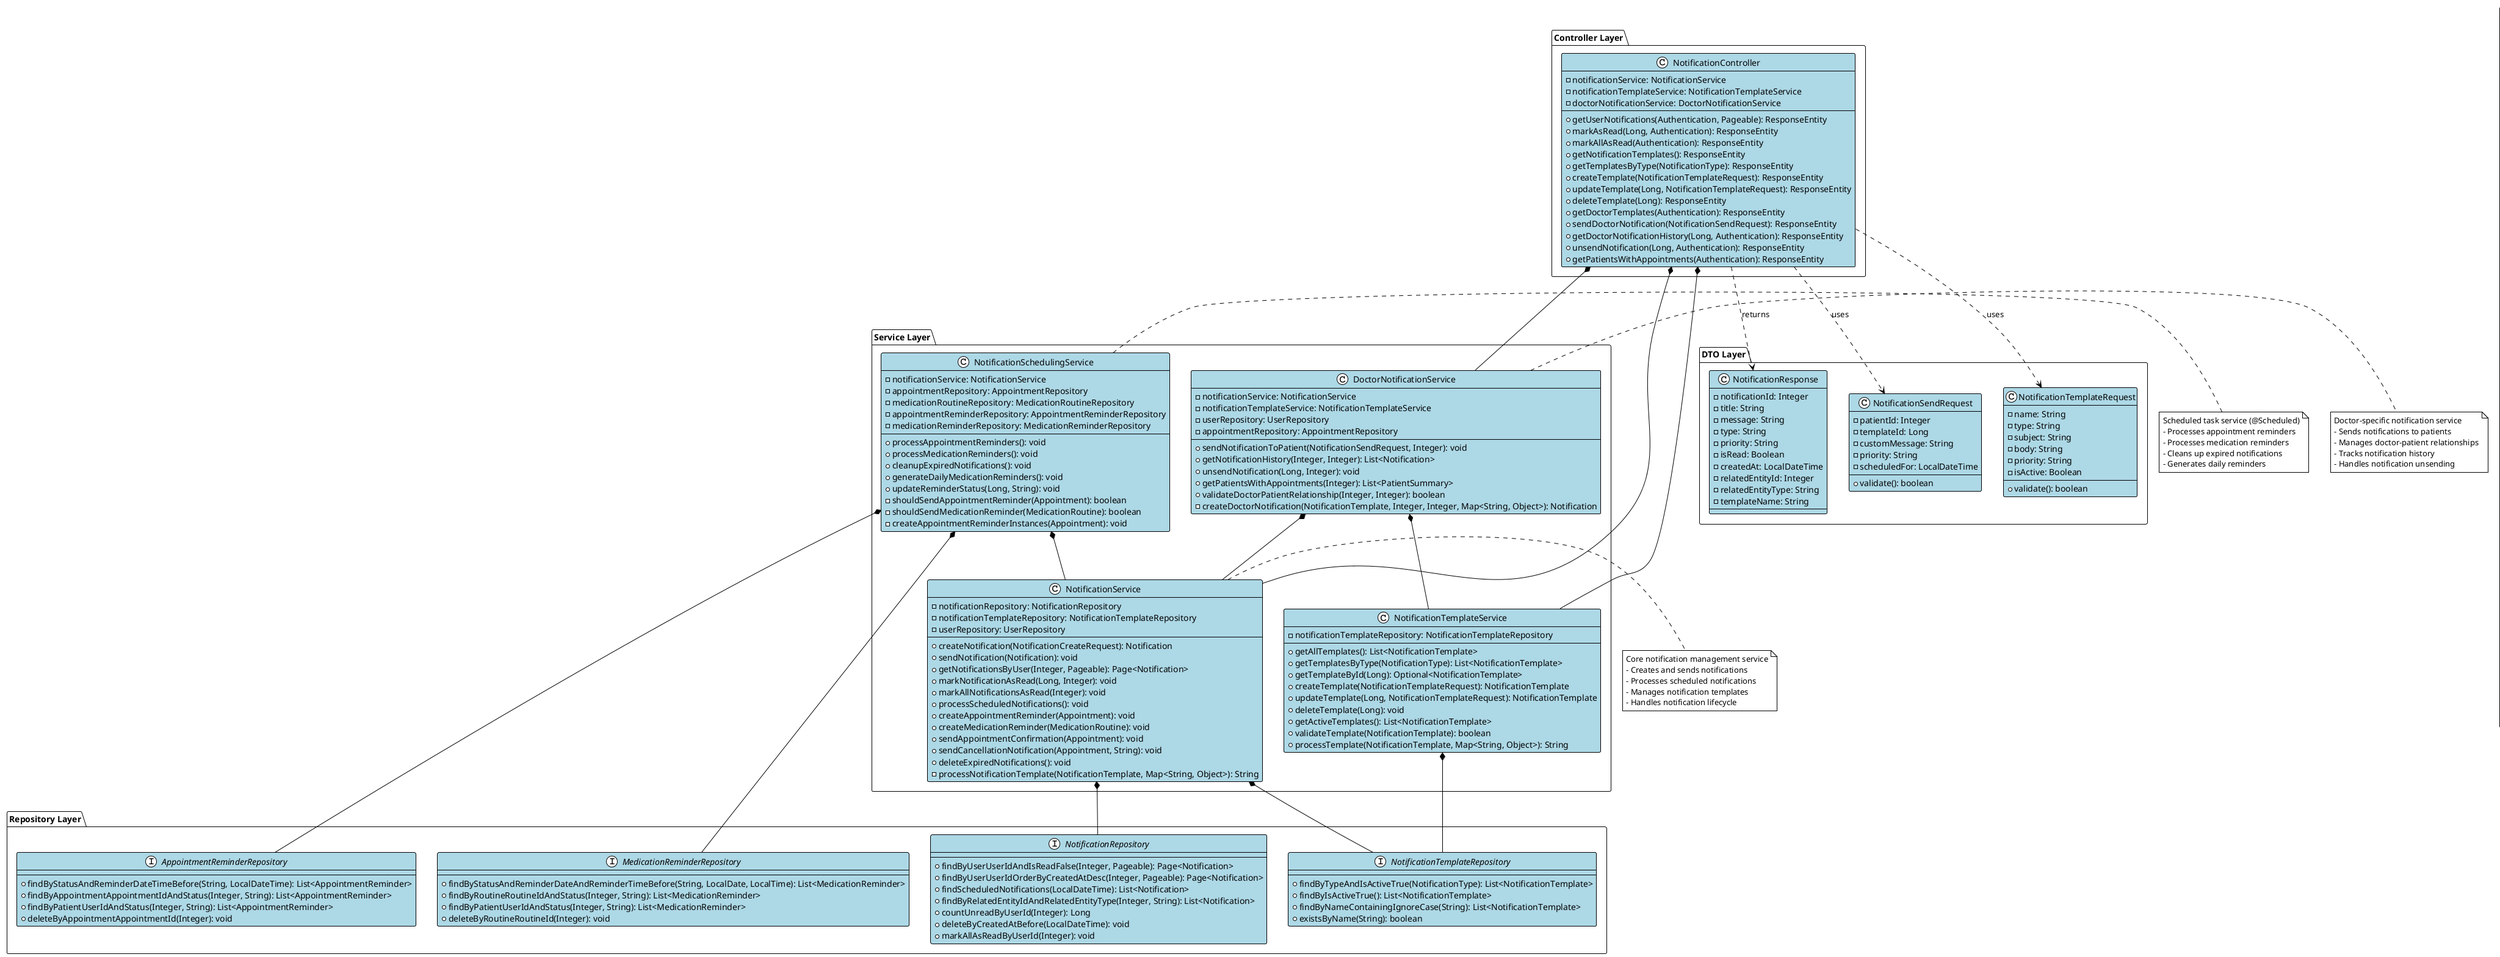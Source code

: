 @startuml
!theme plain
skinparam backgroundColor white
skinparam classBackgroundColor lightblue
skinparam interfaceBackgroundColor lightgreen

package "Controller Layer" {
    class NotificationController {
        -notificationService: NotificationService
        -notificationTemplateService: NotificationTemplateService
        -doctorNotificationService: DoctorNotificationService
        +getUserNotifications(Authentication, Pageable): ResponseEntity
        +markAsRead(Long, Authentication): ResponseEntity
        +markAllAsRead(Authentication): ResponseEntity
        +getNotificationTemplates(): ResponseEntity
        +getTemplatesByType(NotificationType): ResponseEntity
        +createTemplate(NotificationTemplateRequest): ResponseEntity
        +updateTemplate(Long, NotificationTemplateRequest): ResponseEntity
        +deleteTemplate(Long): ResponseEntity
        +getDoctorTemplates(Authentication): ResponseEntity
        +sendDoctorNotification(NotificationSendRequest): ResponseEntity
        +getDoctorNotificationHistory(Long, Authentication): ResponseEntity
        +unsendNotification(Long, Authentication): ResponseEntity
        +getPatientsWithAppointments(Authentication): ResponseEntity
    }
}

package "Service Layer" {
    class NotificationService {
        -notificationRepository: NotificationRepository
        -notificationTemplateRepository: NotificationTemplateRepository
        -userRepository: UserRepository
        +createNotification(NotificationCreateRequest): Notification
        +sendNotification(Notification): void
        +getNotificationsByUser(Integer, Pageable): Page<Notification>
        +markNotificationAsRead(Long, Integer): void
        +markAllNotificationsAsRead(Integer): void
        +processScheduledNotifications(): void
        +createAppointmentReminder(Appointment): void
        +createMedicationReminder(MedicationRoutine): void
        +sendAppointmentConfirmation(Appointment): void
        +sendCancellationNotification(Appointment, String): void
        +deleteExpiredNotifications(): void
        -processNotificationTemplate(NotificationTemplate, Map<String, Object>): String
    }
    
    class NotificationTemplateService {
        -notificationTemplateRepository: NotificationTemplateRepository
        +getAllTemplates(): List<NotificationTemplate>
        +getTemplatesByType(NotificationType): List<NotificationTemplate>
        +getTemplateById(Long): Optional<NotificationTemplate>
        +createTemplate(NotificationTemplateRequest): NotificationTemplate
        +updateTemplate(Long, NotificationTemplateRequest): NotificationTemplate
        +deleteTemplate(Long): void
        +getActiveTemplates(): List<NotificationTemplate>
        +validateTemplate(NotificationTemplate): boolean
        +processTemplate(NotificationTemplate, Map<String, Object>): String
    }
    
    class DoctorNotificationService {
        -notificationService: NotificationService
        -notificationTemplateService: NotificationTemplateService
        -userRepository: UserRepository
        -appointmentRepository: AppointmentRepository
        +sendNotificationToPatient(NotificationSendRequest, Integer): void
        +getNotificationHistory(Integer, Integer): List<Notification>
        +unsendNotification(Long, Integer): void
        +getPatientsWithAppointments(Integer): List<PatientSummary>
        +validateDoctorPatientRelationship(Integer, Integer): boolean
        -createDoctorNotification(NotificationTemplate, Integer, Integer, Map<String, Object>): Notification
    }
    
    class NotificationSchedulingService {
        -notificationService: NotificationService
        -appointmentRepository: AppointmentRepository
        -medicationRoutineRepository: MedicationRoutineRepository
        -appointmentReminderRepository: AppointmentReminderRepository
        -medicationReminderRepository: MedicationReminderRepository
        +processAppointmentReminders(): void
        +processMedicationReminders(): void
        +cleanupExpiredNotifications(): void
        +generateDailyMedicationReminders(): void
        +updateReminderStatus(Long, String): void
        -shouldSendAppointmentReminder(Appointment): boolean
        -shouldSendMedicationReminder(MedicationRoutine): boolean
        -createAppointmentReminderInstances(Appointment): void
    }
}

package "Entity Layer" {
    class Notification {
        -notificationId: Integer
        -user: User
        -type: NotificationType
        -title: String
        -message: String
        -isRead: Boolean
        -priority: Priority
        -relatedEntityId: Integer
        -relatedEntityType: String
        -scheduledFor: LocalDateTime
        -sentAt: LocalDateTime
        -createdAt: LocalDateTime
        -updatedAt: LocalDateTime
        -template: NotificationTemplate
        -status: String
        +prePersist(): void
        +preUpdate(): void
        +isOverdue(): boolean
        +canBeUnsent(): boolean
        +markAsRead(): void
    }
    
    class NotificationTemplate {
        -templateId: Long
        -name: String
        -type: NotificationType
        -subject: String
        -body: String
        -priority: Priority
        -isActive: Boolean
        -createdAt: LocalDateTime
        -updatedAt: LocalDateTime
        +prePersist(): void
        +preUpdate(): void
        +processTemplate(Map<String, Object>): String
        +validateTemplate(): boolean
    }
    
    class MedicationRoutine {
        -routineId: Integer
        -patient: User
        -doctor: User
        -arvTreatment: ARVTreatment
        -medicationName: String
        -dosage: String
        -instructions: String
        -startDate: LocalDate
        -endDate: LocalDate
        -timeOfDay: LocalTime
        -isActive: Boolean
        -reminderEnabled: Boolean
        -reminderMinutesBefore: Integer
        -lastReminderSentAt: LocalDateTime
        -createdAt: LocalDateTime
        -updatedAt: LocalDateTime
        +shouldSendReminder(): boolean
        +getNextReminderTime(): LocalDateTime
    }
    
    class AppointmentReminder {
        -reminderId: Integer
        -appointment: Appointment
        -patient: User
        -reminderType: String
        -reminderDateTime: LocalDateTime
        -status: String
        -sentAt: LocalDateTime
        -acknowledgedAt: LocalDateTime
        -createdAt: LocalDateTime
        +canBeSent(): boolean
        +isOverdue(): boolean
    }
    
    class MedicationReminder {
        -reminderId: Integer
        -routine: MedicationRoutine
        -patient: User
        -reminderDate: LocalDate
        -reminderTime: LocalTime
        -status: String
        -sentAt: LocalDateTime
        -acknowledgedAt: LocalDateTime
        -createdAt: LocalDateTime
        +getScheduledDateTime(): LocalDateTime
        +canBeSent(): boolean
    }
    
    enum NotificationType {
        APPOINTMENT_REMINDER
        MEDICATION_REMINDER
        GENERAL_ALERT
        SYSTEM_NOTIFICATION
    }
    
    enum Priority {
        LOW
        MEDIUM
        HIGH
        URGENT
    }
}

package "Repository Layer" {
    interface NotificationRepository {
        +findByUserUserIdAndIsReadFalse(Integer, Pageable): Page<Notification>
        +findByUserUserIdOrderByCreatedAtDesc(Integer, Pageable): Page<Notification>
        +findScheduledNotifications(LocalDateTime): List<Notification>
        +findByRelatedEntityIdAndRelatedEntityType(Integer, String): List<Notification>
        +countUnreadByUserId(Integer): Long
        +deleteByCreatedAtBefore(LocalDateTime): void
        +markAllAsReadByUserId(Integer): void
    }
    
    interface NotificationTemplateRepository {
        +findByTypeAndIsActiveTrue(NotificationType): List<NotificationTemplate>
        +findByIsActiveTrue(): List<NotificationTemplate>
        +findByNameContainingIgnoreCase(String): List<NotificationTemplate>
        +existsByName(String): boolean
    }
    
    interface AppointmentReminderRepository {
        +findByStatusAndReminderDateTimeBefore(String, LocalDateTime): List<AppointmentReminder>
        +findByAppointmentAppointmentIdAndStatus(Integer, String): List<AppointmentReminder>
        +findByPatientUserIdAndStatus(Integer, String): List<AppointmentReminder>
        +deleteByAppointmentAppointmentId(Integer): void
    }
    
    interface MedicationReminderRepository {
        +findByStatusAndReminderDateAndReminderTimeBefore(String, LocalDate, LocalTime): List<MedicationReminder>
        +findByRoutineRoutineIdAndStatus(Integer, String): List<MedicationReminder>
        +findByPatientUserIdAndStatus(Integer, String): List<MedicationReminder>
        +deleteByRoutineRoutineId(Integer): void
    }
}

package "DTO Layer" {
    class NotificationResponse {
        -notificationId: Integer
        -title: String
        -message: String
        -type: String
        -priority: String
        -isRead: Boolean
        -createdAt: LocalDateTime
        -relatedEntityId: Integer
        -relatedEntityType: String
        -templateName: String
    }
    
    class NotificationSendRequest {
        -patientId: Integer
        -templateId: Long
        -customMessage: String
        -priority: String
        -scheduledFor: LocalDateTime
        +validate(): boolean
    }
    
    class NotificationTemplateRequest {
        -name: String
        -type: String
        -subject: String
        -body: String
        -priority: String
        -isActive: Boolean
        +validate(): boolean
    }
}

' Relationships
NotificationController *-- NotificationService
NotificationController *-- NotificationTemplateService
NotificationController *-- DoctorNotificationService

NotificationService *-- NotificationRepository
NotificationService *-- NotificationTemplateRepository
NotificationTemplateService *-- NotificationTemplateRepository
DoctorNotificationService *-- NotificationService
DoctorNotificationService *-- NotificationTemplateService

NotificationSchedulingService *-- NotificationService
NotificationSchedulingService *-- AppointmentReminderRepository
NotificationSchedulingService *-- MedicationReminderRepository

Notification }o--|| User : "sent to"
Notification }o--|| NotificationTemplate : "uses"
Notification ..> NotificationType : "has"
Notification ..> Priority : "has"

NotificationTemplate ..> NotificationType : "has"
NotificationTemplate ..> Priority : "has"

MedicationRoutine }o--|| User : "patient"
MedicationRoutine }o--|| User : "doctor"
MedicationRoutine ||--o{ MedicationReminder : "generates"

AppointmentReminder }o--|| Appointment : "for"
AppointmentReminder }o--|| User : "sent to"

MedicationReminder }o--|| MedicationRoutine : "for"
MedicationReminder }o--|| User : "sent to"

NotificationController ..> NotificationResponse : "returns"
NotificationController ..> NotificationSendRequest : "uses"
NotificationController ..> NotificationTemplateRequest : "uses"

note right of NotificationService
    Core notification management service
    - Creates and sends notifications
    - Processes scheduled notifications
    - Manages notification templates
    - Handles notification lifecycle
end note

note right of NotificationSchedulingService
    Scheduled task service (@Scheduled)
    - Processes appointment reminders
    - Processes medication reminders
    - Cleans up expired notifications
    - Generates daily reminders
end note

note right of DoctorNotificationService
    Doctor-specific notification service
    - Sends notifications to patients
    - Manages doctor-patient relationships
    - Tracks notification history
    - Handles notification unsending
end note

@enduml